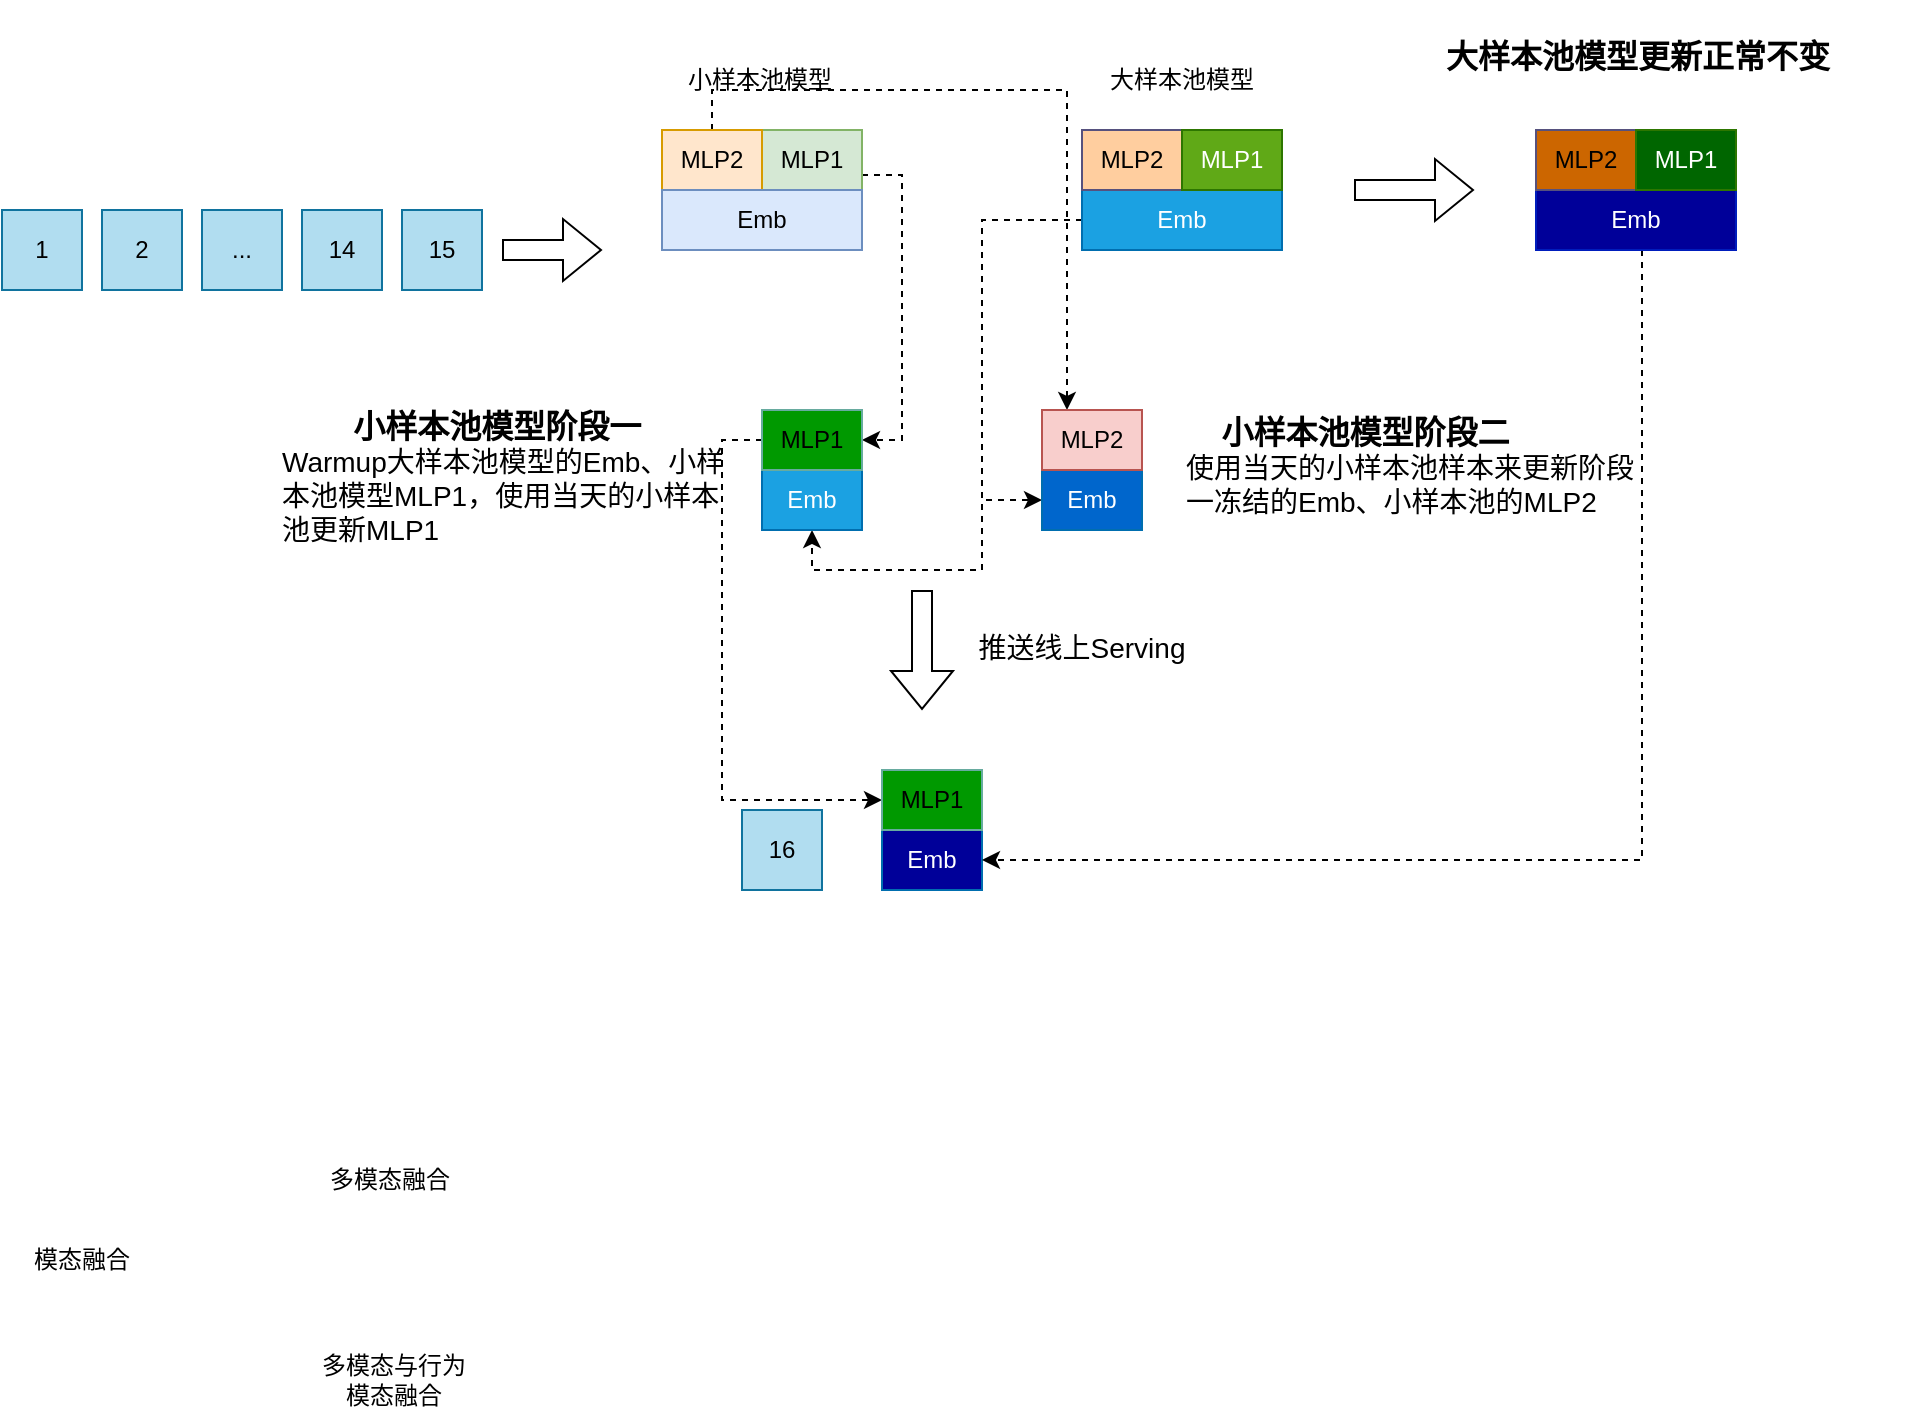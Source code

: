 <mxfile version="28.0.5">
  <diagram name="第 1 页" id="4NLO3W1fXLcz8Hy55JHk">
    <mxGraphModel dx="946" dy="-668" grid="1" gridSize="10" guides="1" tooltips="1" connect="1" arrows="1" fold="1" page="1" pageScale="1" pageWidth="827" pageHeight="1169" math="0" shadow="0">
      <root>
        <mxCell id="0" />
        <mxCell id="1" parent="0" />
        <mxCell id="mYWT4yQQOt1RVVdIkc6Q-1" value="1" style="whiteSpace=wrap;html=1;aspect=fixed;fillColor=#b1ddf0;strokeColor=#10739e;" parent="1" vertex="1">
          <mxGeometry x="100" y="1550" width="40" height="40" as="geometry" />
        </mxCell>
        <mxCell id="mYWT4yQQOt1RVVdIkc6Q-2" value="2" style="whiteSpace=wrap;html=1;aspect=fixed;fillColor=#b1ddf0;strokeColor=#10739e;" parent="1" vertex="1">
          <mxGeometry x="150" y="1550" width="40" height="40" as="geometry" />
        </mxCell>
        <mxCell id="mYWT4yQQOt1RVVdIkc6Q-3" value="..." style="whiteSpace=wrap;html=1;aspect=fixed;fillColor=#b1ddf0;strokeColor=#10739e;" parent="1" vertex="1">
          <mxGeometry x="200" y="1550" width="40" height="40" as="geometry" />
        </mxCell>
        <mxCell id="mYWT4yQQOt1RVVdIkc6Q-4" value="14" style="whiteSpace=wrap;html=1;aspect=fixed;fillColor=#b1ddf0;strokeColor=#10739e;" parent="1" vertex="1">
          <mxGeometry x="250" y="1550" width="40" height="40" as="geometry" />
        </mxCell>
        <mxCell id="mYWT4yQQOt1RVVdIkc6Q-5" value="15" style="whiteSpace=wrap;html=1;aspect=fixed;fillColor=#b1ddf0;strokeColor=#10739e;" parent="1" vertex="1">
          <mxGeometry x="300" y="1550" width="40" height="40" as="geometry" />
        </mxCell>
        <mxCell id="mYWT4yQQOt1RVVdIkc6Q-6" style="edgeStyle=orthogonalEdgeStyle;rounded=0;orthogonalLoop=1;jettySize=auto;html=1;entryX=1;entryY=0.5;entryDx=0;entryDy=0;exitX=1;exitY=0.75;exitDx=0;exitDy=0;dashed=1;" parent="1" source="mYWT4yQQOt1RVVdIkc6Q-7" target="mYWT4yQQOt1RVVdIkc6Q-22" edge="1">
          <mxGeometry relative="1" as="geometry" />
        </mxCell>
        <mxCell id="mYWT4yQQOt1RVVdIkc6Q-7" value="MLP1" style="rounded=0;whiteSpace=wrap;html=1;fillColor=#d5e8d4;strokeColor=#82b366;" parent="1" vertex="1">
          <mxGeometry x="480" y="1510" width="50" height="30" as="geometry" />
        </mxCell>
        <mxCell id="mYWT4yQQOt1RVVdIkc6Q-8" style="edgeStyle=orthogonalEdgeStyle;rounded=0;orthogonalLoop=1;jettySize=auto;html=1;entryX=0.25;entryY=0;entryDx=0;entryDy=0;dashed=1;" parent="1" source="mYWT4yQQOt1RVVdIkc6Q-9" target="mYWT4yQQOt1RVVdIkc6Q-26" edge="1">
          <mxGeometry relative="1" as="geometry">
            <Array as="points">
              <mxPoint x="455" y="1490" />
              <mxPoint x="633" y="1490" />
            </Array>
          </mxGeometry>
        </mxCell>
        <mxCell id="mYWT4yQQOt1RVVdIkc6Q-9" value="MLP2" style="rounded=0;whiteSpace=wrap;html=1;fillColor=#ffe6cc;strokeColor=#d79b00;" parent="1" vertex="1">
          <mxGeometry x="430" y="1510" width="50" height="30" as="geometry" />
        </mxCell>
        <mxCell id="mYWT4yQQOt1RVVdIkc6Q-10" value="Emb" style="rounded=0;whiteSpace=wrap;html=1;fillColor=#dae8fc;strokeColor=#6c8ebf;" parent="1" vertex="1">
          <mxGeometry x="430" y="1540" width="100" height="30" as="geometry" />
        </mxCell>
        <mxCell id="mYWT4yQQOt1RVVdIkc6Q-11" value="&lt;font style=&quot;font-size: 14px;&quot;&gt;推送线上Serving&lt;/font&gt;" style="text;html=1;strokeColor=none;fillColor=none;align=center;verticalAlign=middle;whiteSpace=wrap;rounded=0;" parent="1" vertex="1">
          <mxGeometry x="580" y="1754" width="120" height="30" as="geometry" />
        </mxCell>
        <mxCell id="mYWT4yQQOt1RVVdIkc6Q-12" style="edgeStyle=orthogonalEdgeStyle;rounded=0;orthogonalLoop=1;jettySize=auto;html=1;entryX=0;entryY=0.5;entryDx=0;entryDy=0;dashed=1;" parent="1" source="mYWT4yQQOt1RVVdIkc6Q-14" target="mYWT4yQQOt1RVVdIkc6Q-25" edge="1">
          <mxGeometry relative="1" as="geometry">
            <Array as="points">
              <mxPoint x="590" y="1555" />
              <mxPoint x="590" y="1695" />
            </Array>
          </mxGeometry>
        </mxCell>
        <mxCell id="mYWT4yQQOt1RVVdIkc6Q-13" style="edgeStyle=orthogonalEdgeStyle;rounded=0;orthogonalLoop=1;jettySize=auto;html=1;entryX=0.5;entryY=1;entryDx=0;entryDy=0;dashed=1;" parent="1" source="mYWT4yQQOt1RVVdIkc6Q-14" target="mYWT4yQQOt1RVVdIkc6Q-20" edge="1">
          <mxGeometry relative="1" as="geometry">
            <Array as="points">
              <mxPoint x="590" y="1555" />
              <mxPoint x="590" y="1730" />
              <mxPoint x="505" y="1730" />
            </Array>
          </mxGeometry>
        </mxCell>
        <mxCell id="mYWT4yQQOt1RVVdIkc6Q-14" value="Emb" style="rounded=0;whiteSpace=wrap;html=1;fillColor=#1ba1e2;strokeColor=#006EAF;fontColor=#ffffff;" parent="1" vertex="1">
          <mxGeometry x="640" y="1540" width="100" height="30" as="geometry" />
        </mxCell>
        <mxCell id="mYWT4yQQOt1RVVdIkc6Q-15" value="MLP2" style="rounded=0;whiteSpace=wrap;html=1;fillColor=#FFCE9F;strokeColor=#56517e;" parent="1" vertex="1">
          <mxGeometry x="640" y="1510" width="50" height="30" as="geometry" />
        </mxCell>
        <mxCell id="mYWT4yQQOt1RVVdIkc6Q-16" value="MLP1" style="rounded=0;whiteSpace=wrap;html=1;fillColor=#60a917;strokeColor=#2D7600;fontColor=#ffffff;" parent="1" vertex="1">
          <mxGeometry x="690" y="1510" width="50" height="30" as="geometry" />
        </mxCell>
        <mxCell id="mYWT4yQQOt1RVVdIkc6Q-17" value="" style="shape=flexArrow;endArrow=classic;html=1;rounded=0;" parent="1" edge="1">
          <mxGeometry width="50" height="50" relative="1" as="geometry">
            <mxPoint x="350" y="1570" as="sourcePoint" />
            <mxPoint x="400" y="1570" as="targetPoint" />
          </mxGeometry>
        </mxCell>
        <mxCell id="mYWT4yQQOt1RVVdIkc6Q-18" value="小样本池模型" style="text;html=1;strokeColor=none;fillColor=none;align=center;verticalAlign=middle;whiteSpace=wrap;rounded=0;" parent="1" vertex="1">
          <mxGeometry x="434" y="1470" width="90" height="30" as="geometry" />
        </mxCell>
        <mxCell id="mYWT4yQQOt1RVVdIkc6Q-19" value="大样本池模型" style="text;html=1;strokeColor=none;fillColor=none;align=center;verticalAlign=middle;whiteSpace=wrap;rounded=0;" parent="1" vertex="1">
          <mxGeometry x="645" y="1470" width="90" height="30" as="geometry" />
        </mxCell>
        <mxCell id="mYWT4yQQOt1RVVdIkc6Q-20" value="Emb" style="rounded=0;whiteSpace=wrap;html=1;fillColor=#1ba1e2;strokeColor=#006EAF;fontColor=#ffffff;" parent="1" vertex="1">
          <mxGeometry x="480" y="1680" width="50" height="30" as="geometry" />
        </mxCell>
        <mxCell id="mYWT4yQQOt1RVVdIkc6Q-21" style="edgeStyle=orthogonalEdgeStyle;rounded=0;orthogonalLoop=1;jettySize=auto;html=1;entryX=0;entryY=0.5;entryDx=0;entryDy=0;dashed=1;" parent="1" source="mYWT4yQQOt1RVVdIkc6Q-22" target="mYWT4yQQOt1RVVdIkc6Q-28" edge="1">
          <mxGeometry relative="1" as="geometry">
            <Array as="points">
              <mxPoint x="460" y="1665" />
              <mxPoint x="460" y="1845" />
            </Array>
          </mxGeometry>
        </mxCell>
        <mxCell id="mYWT4yQQOt1RVVdIkc6Q-22" value="MLP1" style="rounded=0;whiteSpace=wrap;html=1;fillColor=#009900;strokeColor=#67AB9F;" parent="1" vertex="1">
          <mxGeometry x="480" y="1650" width="50" height="30" as="geometry" />
        </mxCell>
        <mxCell id="mYWT4yQQOt1RVVdIkc6Q-23" value="&lt;font style=&quot;&quot;&gt;&lt;b style=&quot;&quot;&gt;&lt;font style=&quot;font-size: 16px;&quot;&gt;&lt;span style=&quot;white-space: pre;&quot;&gt;&#x9;&lt;/span&gt;小样本池模型阶段一&lt;/font&gt;&lt;/b&gt;&lt;br&gt;&lt;span style=&quot;font-size: 14px;&quot;&gt;Warmup大样本池模型的Emb、小样本池模型MLP1，使用当天的小样本池更新MLP1&lt;/span&gt;&lt;/font&gt;" style="text;html=1;strokeColor=none;fillColor=none;align=left;verticalAlign=middle;whiteSpace=wrap;rounded=0;" parent="1" vertex="1">
          <mxGeometry x="238" y="1655" width="232" height="55" as="geometry" />
        </mxCell>
        <mxCell id="mYWT4yQQOt1RVVdIkc6Q-24" value="&lt;span style=&quot;font-size: 16px;&quot;&gt;&lt;b&gt;大样本池模型更新正常不变&lt;/b&gt;&lt;/span&gt;" style="text;html=1;strokeColor=none;fillColor=none;align=left;verticalAlign=middle;whiteSpace=wrap;rounded=0;" parent="1" vertex="1">
          <mxGeometry x="820" y="1445" width="232" height="55" as="geometry" />
        </mxCell>
        <mxCell id="mYWT4yQQOt1RVVdIkc6Q-25" value="Emb" style="rounded=0;whiteSpace=wrap;html=1;fillColor=#0066CC;strokeColor=#006EAF;fontColor=#ffffff;" parent="1" vertex="1">
          <mxGeometry x="620" y="1680" width="50" height="30" as="geometry" />
        </mxCell>
        <mxCell id="mYWT4yQQOt1RVVdIkc6Q-26" value="MLP2" style="rounded=0;whiteSpace=wrap;html=1;fillColor=#f8cecc;strokeColor=#b85450;" parent="1" vertex="1">
          <mxGeometry x="620" y="1650" width="50" height="30" as="geometry" />
        </mxCell>
        <mxCell id="mYWT4yQQOt1RVVdIkc6Q-27" value="Emb" style="rounded=0;whiteSpace=wrap;html=1;fillColor=#000099;strokeColor=#006EAF;fontColor=#ffffff;" parent="1" vertex="1">
          <mxGeometry x="540" y="1860" width="50" height="30" as="geometry" />
        </mxCell>
        <mxCell id="mYWT4yQQOt1RVVdIkc6Q-28" value="MLP1" style="rounded=0;whiteSpace=wrap;html=1;fillColor=#009900;strokeColor=#67AB9F;" parent="1" vertex="1">
          <mxGeometry x="540" y="1830" width="50" height="30" as="geometry" />
        </mxCell>
        <mxCell id="mYWT4yQQOt1RVVdIkc6Q-29" value="" style="shape=flexArrow;endArrow=classic;html=1;rounded=0;" parent="1" edge="1">
          <mxGeometry width="50" height="50" relative="1" as="geometry">
            <mxPoint x="560" y="1740" as="sourcePoint" />
            <mxPoint x="560" y="1800" as="targetPoint" />
          </mxGeometry>
        </mxCell>
        <mxCell id="mYWT4yQQOt1RVVdIkc6Q-30" value="&lt;font style=&quot;&quot;&gt;&lt;b style=&quot;&quot;&gt;&lt;font style=&quot;font-size: 16px;&quot;&gt;&lt;span style=&quot;&quot;&gt;&lt;span style=&quot;white-space: pre;&quot;&gt;&amp;nbsp;&amp;nbsp;&amp;nbsp;&amp;nbsp;&lt;/span&gt;&lt;/span&gt;小样本池模型阶段二&lt;/font&gt;&lt;/b&gt;&lt;br&gt;&lt;font style=&quot;font-size: 14px;&quot;&gt;使用当天的小样本池样本来更新阶段一冻结的Emb、小样本池的MLP2&lt;/font&gt;&lt;br&gt;&lt;/font&gt;" style="text;html=1;strokeColor=none;fillColor=none;align=left;verticalAlign=middle;whiteSpace=wrap;rounded=0;" parent="1" vertex="1">
          <mxGeometry x="690" y="1650" width="232" height="55" as="geometry" />
        </mxCell>
        <mxCell id="mYWT4yQQOt1RVVdIkc6Q-31" value="16" style="whiteSpace=wrap;html=1;aspect=fixed;fillColor=#b1ddf0;strokeColor=#10739e;" parent="1" vertex="1">
          <mxGeometry x="470" y="1850" width="40" height="40" as="geometry" />
        </mxCell>
        <mxCell id="mYWT4yQQOt1RVVdIkc6Q-32" style="edgeStyle=orthogonalEdgeStyle;rounded=0;orthogonalLoop=1;jettySize=auto;html=1;entryX=1;entryY=0.5;entryDx=0;entryDy=0;dashed=1;" parent="1" source="mYWT4yQQOt1RVVdIkc6Q-33" target="mYWT4yQQOt1RVVdIkc6Q-27" edge="1">
          <mxGeometry relative="1" as="geometry">
            <Array as="points">
              <mxPoint x="920" y="1875" />
            </Array>
          </mxGeometry>
        </mxCell>
        <mxCell id="mYWT4yQQOt1RVVdIkc6Q-33" value="Emb" style="rounded=0;whiteSpace=wrap;html=1;fillColor=#000099;strokeColor=#001DBC;fontColor=#ffffff;" parent="1" vertex="1">
          <mxGeometry x="867" y="1540" width="100" height="30" as="geometry" />
        </mxCell>
        <mxCell id="mYWT4yQQOt1RVVdIkc6Q-34" value="MLP2" style="rounded=0;whiteSpace=wrap;html=1;fillColor=#CC6600;strokeColor=#56517e;" parent="1" vertex="1">
          <mxGeometry x="867" y="1510" width="50" height="30" as="geometry" />
        </mxCell>
        <mxCell id="mYWT4yQQOt1RVVdIkc6Q-35" value="MLP1" style="rounded=0;whiteSpace=wrap;html=1;fillColor=#006600;strokeColor=#2D7600;fontColor=#ffffff;" parent="1" vertex="1">
          <mxGeometry x="917" y="1510" width="50" height="30" as="geometry" />
        </mxCell>
        <mxCell id="mYWT4yQQOt1RVVdIkc6Q-36" value="" style="shape=flexArrow;endArrow=classic;html=1;rounded=0;" parent="1" edge="1">
          <mxGeometry width="50" height="50" relative="1" as="geometry">
            <mxPoint x="776" y="1540" as="sourcePoint" />
            <mxPoint x="836" y="1540" as="targetPoint" />
          </mxGeometry>
        </mxCell>
        <mxCell id="7PRPZJOB0zDf25Ul__tG-1" value="模态融合" style="text;html=1;align=center;verticalAlign=middle;whiteSpace=wrap;rounded=0;" parent="1" vertex="1">
          <mxGeometry x="110" y="2060" width="60" height="30" as="geometry" />
        </mxCell>
        <mxCell id="7PRPZJOB0zDf25Ul__tG-2" value="多模态融合" style="text;html=1;align=center;verticalAlign=middle;whiteSpace=wrap;rounded=0;" parent="1" vertex="1">
          <mxGeometry x="238" y="2020" width="112" height="30" as="geometry" />
        </mxCell>
        <mxCell id="7PRPZJOB0zDf25Ul__tG-3" value="多模态与行为&lt;br&gt;模态融合" style="text;html=1;align=center;verticalAlign=middle;whiteSpace=wrap;rounded=0;" parent="1" vertex="1">
          <mxGeometry x="240" y="2120" width="112" height="30" as="geometry" />
        </mxCell>
      </root>
    </mxGraphModel>
  </diagram>
</mxfile>
